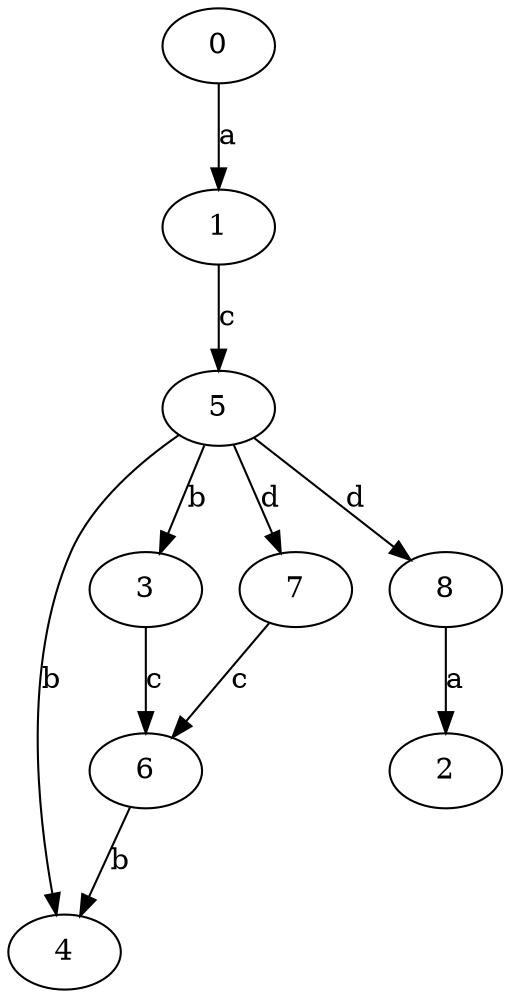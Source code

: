 strict digraph  {
0;
1;
2;
3;
4;
5;
6;
7;
8;
0 -> 1  [label=a];
1 -> 5  [label=c];
3 -> 6  [label=c];
5 -> 3  [label=b];
5 -> 4  [label=b];
5 -> 7  [label=d];
5 -> 8  [label=d];
6 -> 4  [label=b];
7 -> 6  [label=c];
8 -> 2  [label=a];
}
